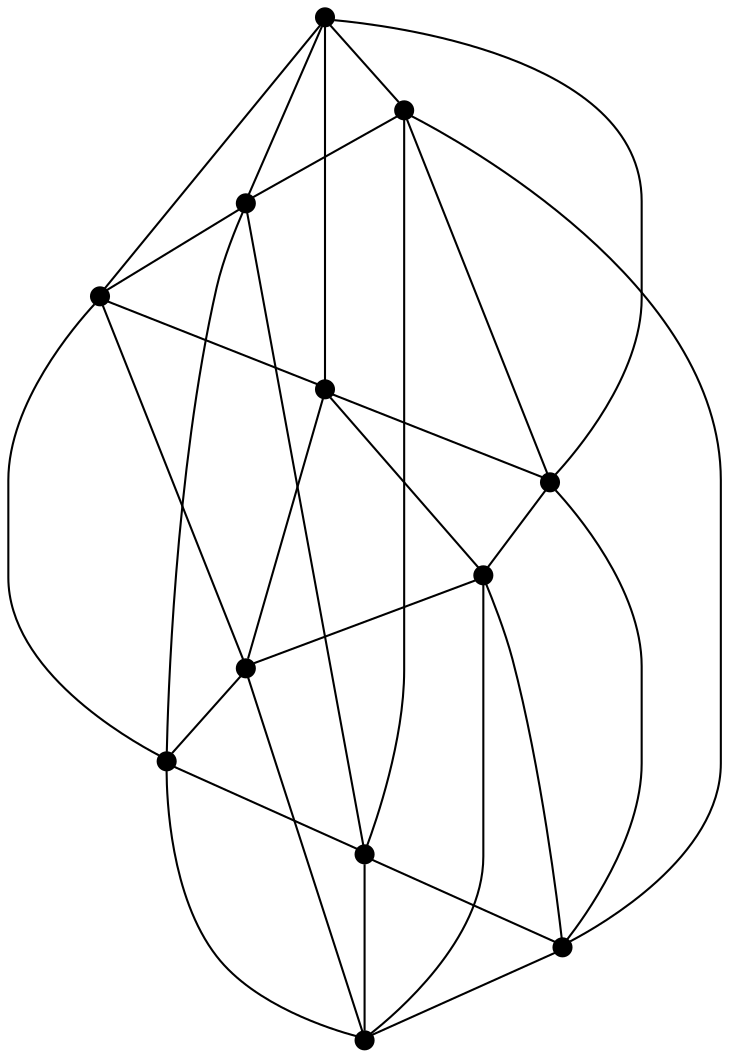 graph {
node [label="", shape=point, height=0.12, width=0.12];
0--1; 0--2; 0--3; 0--4; 0--5; 1--2; 1--5; 1--9; 1--10; 2--3; 2--8; 2--9;
3--4; 3--7; 3--8; 4--5; 4--6; 4--7; 5--6; 5--10; 6--7; 6--10; 6--11; 7--8;
7--11; 8--9; 8--11; 9--10; 9--11; 10--11;
}
